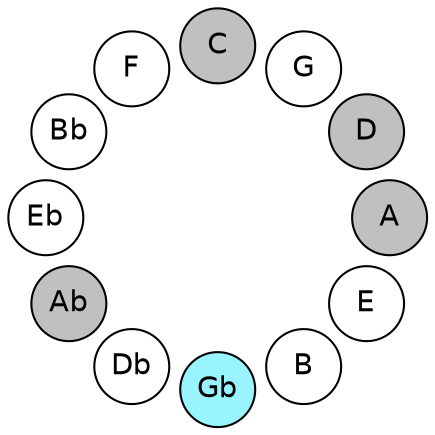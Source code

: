 
graph {

layout = circo;
mindist = .1

node [shape = circle, fontname = Helvetica, margin = 0, style = filled]
edge [style=invis]

subgraph 1 {
	E -- B -- Gb -- Db -- Ab -- Eb -- Bb -- F -- C -- G -- D -- A -- E
}

E [fillcolor = white];
B [fillcolor = white];
Gb [fillcolor = cadetblue1];
Db [fillcolor = white];
Ab [fillcolor = gray];
Eb [fillcolor = white];
Bb [fillcolor = white];
F [fillcolor = white];
C [fillcolor = gray];
G [fillcolor = white];
D [fillcolor = gray];
A [fillcolor = gray];
}
